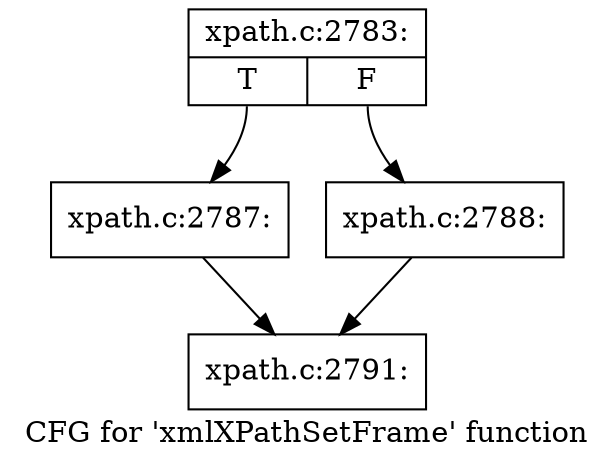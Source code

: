 digraph "CFG for 'xmlXPathSetFrame' function" {
	label="CFG for 'xmlXPathSetFrame' function";

	Node0x55e6b2db3fb0 [shape=record,label="{xpath.c:2783:|{<s0>T|<s1>F}}"];
	Node0x55e6b2db3fb0:s0 -> Node0x55e6b2dbd7a0;
	Node0x55e6b2db3fb0:s1 -> Node0x55e6b2dbd7f0;
	Node0x55e6b2dbd7a0 [shape=record,label="{xpath.c:2787:}"];
	Node0x55e6b2dbd7a0 -> Node0x55e6b2db0260;
	Node0x55e6b2dbd7f0 [shape=record,label="{xpath.c:2788:}"];
	Node0x55e6b2dbd7f0 -> Node0x55e6b2db0260;
	Node0x55e6b2db0260 [shape=record,label="{xpath.c:2791:}"];
}
